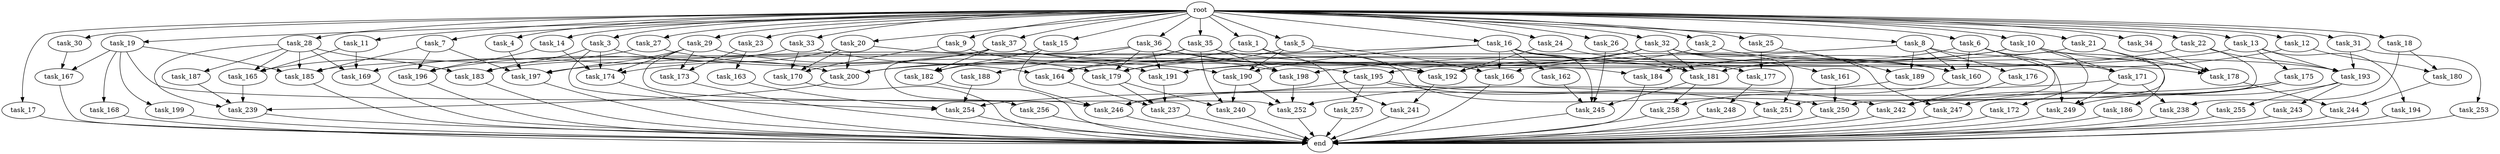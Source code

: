 digraph G {
  root [size="0.000000"];
  task_1 [size="10.240000"];
  task_2 [size="10.240000"];
  task_3 [size="10.240000"];
  task_4 [size="10.240000"];
  task_5 [size="10.240000"];
  task_6 [size="10.240000"];
  task_7 [size="10.240000"];
  task_8 [size="10.240000"];
  task_9 [size="10.240000"];
  task_10 [size="10.240000"];
  task_11 [size="10.240000"];
  task_12 [size="10.240000"];
  task_13 [size="10.240000"];
  task_14 [size="10.240000"];
  task_15 [size="10.240000"];
  task_16 [size="10.240000"];
  task_17 [size="10.240000"];
  task_18 [size="10.240000"];
  task_19 [size="10.240000"];
  task_20 [size="10.240000"];
  task_21 [size="10.240000"];
  task_22 [size="10.240000"];
  task_23 [size="10.240000"];
  task_24 [size="10.240000"];
  task_25 [size="10.240000"];
  task_26 [size="10.240000"];
  task_27 [size="10.240000"];
  task_28 [size="10.240000"];
  task_29 [size="10.240000"];
  task_30 [size="10.240000"];
  task_31 [size="10.240000"];
  task_32 [size="10.240000"];
  task_33 [size="10.240000"];
  task_34 [size="10.240000"];
  task_35 [size="10.240000"];
  task_36 [size="10.240000"];
  task_37 [size="10.240000"];
  task_160 [size="16234976378.880001"];
  task_161 [size="2147483648.000000"];
  task_162 [size="773094113.280000"];
  task_163 [size="773094113.280000"];
  task_164 [size="13572096655.360001"];
  task_165 [size="19756849561.600002"];
  task_166 [size="17952963297.279999"];
  task_167 [size="8332236554.240000"];
  task_168 [size="6957847019.520000"];
  task_169 [size="22505628631.040001"];
  task_170 [size="17695265259.520000"];
  task_171 [size="17179869184.000000"];
  task_172 [size="8589934592.000000"];
  task_173 [size="4982162063.360000"];
  task_174 [size="19155554140.160000"];
  task_175 [size="3092376453.120000"];
  task_176 [size="5497558138.880000"];
  task_177 [size="8933531975.680000"];
  task_178 [size="14345190768.639999"];
  task_179 [size="19155554140.160000"];
  task_180 [size="12455405158.400000"];
  task_181 [size="14259291422.720001"];
  task_182 [size="2319282339.840000"];
  task_183 [size="14946486190.080000"];
  task_184 [size="7730941132.800000"];
  task_185 [size="26542897889.279999"];
  task_186 [size="8589934592.000000"];
  task_187 [size="8589934592.000000"];
  task_188 [size="2147483648.000000"];
  task_189 [size="14087492730.880001"];
  task_190 [size="16320875724.800001"];
  task_191 [size="15977278341.120001"];
  task_192 [size="13228499271.680000"];
  task_193 [size="19413252177.920002"];
  task_194 [size="3092376453.120000"];
  task_195 [size="3521873182.720000"];
  task_196 [size="14860586844.160000"];
  task_197 [size="11854109736.960001"];
  task_198 [size="3693671874.560000"];
  task_199 [size="6957847019.520000"];
  task_200 [size="15290083573.760000"];
  task_237 [size="13829794693.120001"];
  task_238 [size="10995116277.760000"];
  task_239 [size="21904333209.600002"];
  task_240 [size="7043746365.440001"];
  task_241 [size="5841155522.560000"];
  task_242 [size="12455405158.400000"];
  task_243 [size="1374389534.720000"];
  task_244 [size="11682311045.120001"];
  task_245 [size="11510512353.280001"];
  task_246 [size="18726057410.560001"];
  task_247 [size="3521873182.720000"];
  task_248 [size="3092376453.120000"];
  task_249 [size="12369505812.480000"];
  task_250 [size="11081015623.680000"];
  task_251 [size="16234976378.880001"];
  task_252 [size="12283606466.559999"];
  task_253 [size="6957847019.520000"];
  task_254 [size="12884901888.000000"];
  task_255 [size="1374389534.720000"];
  task_256 [size="773094113.280000"];
  task_257 [size="5497558138.880000"];
  task_258 [size="4982162063.360000"];
  end [size="0.000000"];

  root -> task_1 [size="1.000000"];
  root -> task_2 [size="1.000000"];
  root -> task_3 [size="1.000000"];
  root -> task_4 [size="1.000000"];
  root -> task_5 [size="1.000000"];
  root -> task_6 [size="1.000000"];
  root -> task_7 [size="1.000000"];
  root -> task_8 [size="1.000000"];
  root -> task_9 [size="1.000000"];
  root -> task_10 [size="1.000000"];
  root -> task_11 [size="1.000000"];
  root -> task_12 [size="1.000000"];
  root -> task_13 [size="1.000000"];
  root -> task_14 [size="1.000000"];
  root -> task_15 [size="1.000000"];
  root -> task_16 [size="1.000000"];
  root -> task_17 [size="1.000000"];
  root -> task_18 [size="1.000000"];
  root -> task_19 [size="1.000000"];
  root -> task_20 [size="1.000000"];
  root -> task_21 [size="1.000000"];
  root -> task_22 [size="1.000000"];
  root -> task_23 [size="1.000000"];
  root -> task_24 [size="1.000000"];
  root -> task_25 [size="1.000000"];
  root -> task_26 [size="1.000000"];
  root -> task_27 [size="1.000000"];
  root -> task_28 [size="1.000000"];
  root -> task_29 [size="1.000000"];
  root -> task_30 [size="1.000000"];
  root -> task_31 [size="1.000000"];
  root -> task_32 [size="1.000000"];
  root -> task_33 [size="1.000000"];
  root -> task_34 [size="1.000000"];
  root -> task_35 [size="1.000000"];
  root -> task_36 [size="1.000000"];
  root -> task_37 [size="1.000000"];
  task_1 -> task_200 [size="33554432.000000"];
  task_1 -> task_241 [size="33554432.000000"];
  task_1 -> task_250 [size="33554432.000000"];
  task_2 -> task_160 [size="134217728.000000"];
  task_2 -> task_195 [size="134217728.000000"];
  task_3 -> task_174 [size="411041792.000000"];
  task_3 -> task_183 [size="411041792.000000"];
  task_3 -> task_200 [size="411041792.000000"];
  task_3 -> task_254 [size="411041792.000000"];
  task_4 -> task_197 [size="134217728.000000"];
  task_5 -> task_166 [size="838860800.000000"];
  task_5 -> task_179 [size="838860800.000000"];
  task_5 -> task_190 [size="838860800.000000"];
  task_5 -> task_192 [size="838860800.000000"];
  task_6 -> task_160 [size="838860800.000000"];
  task_6 -> task_171 [size="838860800.000000"];
  task_6 -> task_172 [size="838860800.000000"];
  task_6 -> task_181 [size="838860800.000000"];
  task_6 -> task_251 [size="838860800.000000"];
  task_7 -> task_185 [size="536870912.000000"];
  task_7 -> task_196 [size="536870912.000000"];
  task_7 -> task_197 [size="536870912.000000"];
  task_8 -> task_160 [size="536870912.000000"];
  task_8 -> task_176 [size="536870912.000000"];
  task_8 -> task_185 [size="536870912.000000"];
  task_8 -> task_189 [size="536870912.000000"];
  task_8 -> task_249 [size="536870912.000000"];
  task_9 -> task_170 [size="838860800.000000"];
  task_9 -> task_191 [size="838860800.000000"];
  task_10 -> task_164 [size="838860800.000000"];
  task_10 -> task_171 [size="838860800.000000"];
  task_10 -> task_178 [size="838860800.000000"];
  task_10 -> task_186 [size="838860800.000000"];
  task_10 -> task_200 [size="838860800.000000"];
  task_11 -> task_165 [size="679477248.000000"];
  task_11 -> task_169 [size="679477248.000000"];
  task_12 -> task_180 [size="679477248.000000"];
  task_12 -> task_184 [size="679477248.000000"];
  task_13 -> task_175 [size="301989888.000000"];
  task_13 -> task_191 [size="301989888.000000"];
  task_13 -> task_193 [size="301989888.000000"];
  task_13 -> task_194 [size="301989888.000000"];
  task_14 -> task_174 [size="838860800.000000"];
  task_14 -> task_196 [size="838860800.000000"];
  task_15 -> task_182 [size="75497472.000000"];
  task_15 -> task_246 [size="75497472.000000"];
  task_16 -> task_160 [size="75497472.000000"];
  task_16 -> task_162 [size="75497472.000000"];
  task_16 -> task_166 [size="75497472.000000"];
  task_16 -> task_190 [size="75497472.000000"];
  task_16 -> task_193 [size="75497472.000000"];
  task_16 -> task_197 [size="75497472.000000"];
  task_16 -> task_245 [size="75497472.000000"];
  task_17 -> end [size="1.000000"];
  task_18 -> task_180 [size="536870912.000000"];
  task_18 -> task_238 [size="536870912.000000"];
  task_19 -> task_167 [size="679477248.000000"];
  task_19 -> task_168 [size="679477248.000000"];
  task_19 -> task_185 [size="679477248.000000"];
  task_19 -> task_199 [size="679477248.000000"];
  task_19 -> task_246 [size="679477248.000000"];
  task_20 -> task_170 [size="209715200.000000"];
  task_20 -> task_174 [size="209715200.000000"];
  task_20 -> task_195 [size="209715200.000000"];
  task_20 -> task_200 [size="209715200.000000"];
  task_21 -> task_178 [size="411041792.000000"];
  task_21 -> task_179 [size="411041792.000000"];
  task_21 -> task_242 [size="411041792.000000"];
  task_22 -> task_166 [size="838860800.000000"];
  task_22 -> task_193 [size="838860800.000000"];
  task_22 -> task_250 [size="838860800.000000"];
  task_23 -> task_163 [size="75497472.000000"];
  task_23 -> task_173 [size="75497472.000000"];
  task_24 -> task_177 [size="33554432.000000"];
  task_24 -> task_192 [size="33554432.000000"];
  task_25 -> task_177 [size="838860800.000000"];
  task_25 -> task_189 [size="838860800.000000"];
  task_26 -> task_181 [size="134217728.000000"];
  task_26 -> task_245 [size="134217728.000000"];
  task_27 -> task_164 [size="411041792.000000"];
  task_27 -> task_165 [size="411041792.000000"];
  task_28 -> task_165 [size="838860800.000000"];
  task_28 -> task_169 [size="838860800.000000"];
  task_28 -> task_183 [size="838860800.000000"];
  task_28 -> task_185 [size="838860800.000000"];
  task_28 -> task_187 [size="838860800.000000"];
  task_28 -> task_239 [size="838860800.000000"];
  task_29 -> task_173 [size="411041792.000000"];
  task_29 -> task_174 [size="411041792.000000"];
  task_29 -> task_179 [size="411041792.000000"];
  task_29 -> task_197 [size="411041792.000000"];
  task_29 -> task_252 [size="411041792.000000"];
  task_30 -> task_167 [size="134217728.000000"];
  task_31 -> task_193 [size="679477248.000000"];
  task_31 -> task_253 [size="679477248.000000"];
  task_32 -> task_161 [size="209715200.000000"];
  task_32 -> task_181 [size="209715200.000000"];
  task_32 -> task_191 [size="209715200.000000"];
  task_32 -> task_192 [size="209715200.000000"];
  task_32 -> task_198 [size="209715200.000000"];
  task_32 -> task_247 [size="209715200.000000"];
  task_32 -> task_251 [size="209715200.000000"];
  task_33 -> task_169 [size="679477248.000000"];
  task_33 -> task_170 [size="679477248.000000"];
  task_33 -> task_190 [size="679477248.000000"];
  task_34 -> task_178 [size="75497472.000000"];
  task_35 -> task_164 [size="75497472.000000"];
  task_35 -> task_178 [size="75497472.000000"];
  task_35 -> task_182 [size="75497472.000000"];
  task_35 -> task_198 [size="75497472.000000"];
  task_35 -> task_240 [size="75497472.000000"];
  task_36 -> task_179 [size="209715200.000000"];
  task_36 -> task_181 [size="209715200.000000"];
  task_36 -> task_183 [size="209715200.000000"];
  task_36 -> task_188 [size="209715200.000000"];
  task_36 -> task_191 [size="209715200.000000"];
  task_36 -> task_192 [size="209715200.000000"];
  task_37 -> task_182 [size="75497472.000000"];
  task_37 -> task_184 [size="75497472.000000"];
  task_37 -> task_196 [size="75497472.000000"];
  task_37 -> task_198 [size="75497472.000000"];
  task_37 -> task_256 [size="75497472.000000"];
  task_160 -> task_258 [size="411041792.000000"];
  task_161 -> task_250 [size="209715200.000000"];
  task_162 -> task_245 [size="838860800.000000"];
  task_163 -> task_254 [size="411041792.000000"];
  task_164 -> task_237 [size="679477248.000000"];
  task_165 -> task_239 [size="679477248.000000"];
  task_166 -> end [size="1.000000"];
  task_167 -> end [size="1.000000"];
  task_168 -> end [size="1.000000"];
  task_169 -> end [size="1.000000"];
  task_170 -> end [size="1.000000"];
  task_171 -> task_238 [size="536870912.000000"];
  task_171 -> task_246 [size="536870912.000000"];
  task_171 -> task_249 [size="536870912.000000"];
  task_172 -> end [size="1.000000"];
  task_173 -> end [size="1.000000"];
  task_174 -> end [size="1.000000"];
  task_175 -> task_242 [size="134217728.000000"];
  task_175 -> task_249 [size="134217728.000000"];
  task_175 -> task_254 [size="134217728.000000"];
  task_176 -> task_242 [size="134217728.000000"];
  task_177 -> task_248 [size="301989888.000000"];
  task_178 -> task_244 [size="301989888.000000"];
  task_179 -> task_237 [size="536870912.000000"];
  task_179 -> task_240 [size="536870912.000000"];
  task_180 -> task_244 [size="838860800.000000"];
  task_181 -> task_245 [size="75497472.000000"];
  task_181 -> task_258 [size="75497472.000000"];
  task_182 -> end [size="1.000000"];
  task_183 -> end [size="1.000000"];
  task_184 -> end [size="1.000000"];
  task_185 -> end [size="1.000000"];
  task_186 -> end [size="1.000000"];
  task_187 -> task_239 [size="209715200.000000"];
  task_188 -> task_254 [size="301989888.000000"];
  task_189 -> task_252 [size="679477248.000000"];
  task_190 -> task_240 [size="75497472.000000"];
  task_190 -> task_252 [size="75497472.000000"];
  task_191 -> task_237 [size="134217728.000000"];
  task_192 -> task_241 [size="536870912.000000"];
  task_193 -> task_243 [size="134217728.000000"];
  task_193 -> task_247 [size="134217728.000000"];
  task_193 -> task_255 [size="134217728.000000"];
  task_194 -> end [size="1.000000"];
  task_195 -> task_242 [size="536870912.000000"];
  task_195 -> task_246 [size="536870912.000000"];
  task_195 -> task_251 [size="536870912.000000"];
  task_195 -> task_257 [size="536870912.000000"];
  task_196 -> end [size="1.000000"];
  task_197 -> end [size="1.000000"];
  task_198 -> task_252 [size="33554432.000000"];
  task_199 -> end [size="1.000000"];
  task_200 -> task_239 [size="411041792.000000"];
  task_237 -> end [size="1.000000"];
  task_238 -> end [size="1.000000"];
  task_239 -> end [size="1.000000"];
  task_240 -> end [size="1.000000"];
  task_241 -> end [size="1.000000"];
  task_242 -> end [size="1.000000"];
  task_243 -> end [size="1.000000"];
  task_244 -> end [size="1.000000"];
  task_245 -> end [size="1.000000"];
  task_246 -> end [size="1.000000"];
  task_247 -> end [size="1.000000"];
  task_248 -> end [size="1.000000"];
  task_249 -> end [size="1.000000"];
  task_250 -> end [size="1.000000"];
  task_251 -> end [size="1.000000"];
  task_252 -> end [size="1.000000"];
  task_253 -> end [size="1.000000"];
  task_254 -> end [size="1.000000"];
  task_255 -> end [size="1.000000"];
  task_256 -> end [size="1.000000"];
  task_257 -> end [size="1.000000"];
  task_258 -> end [size="1.000000"];
}

